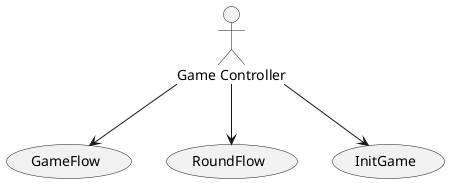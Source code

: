 @startuml
'https://plantuml.com/use-case-diagram

:Game Controller: as GameController

(GameFlow) <-u- GameController
(RoundFlow) <-u- GameController
(InitGame)  <-u- GameController

@enduml